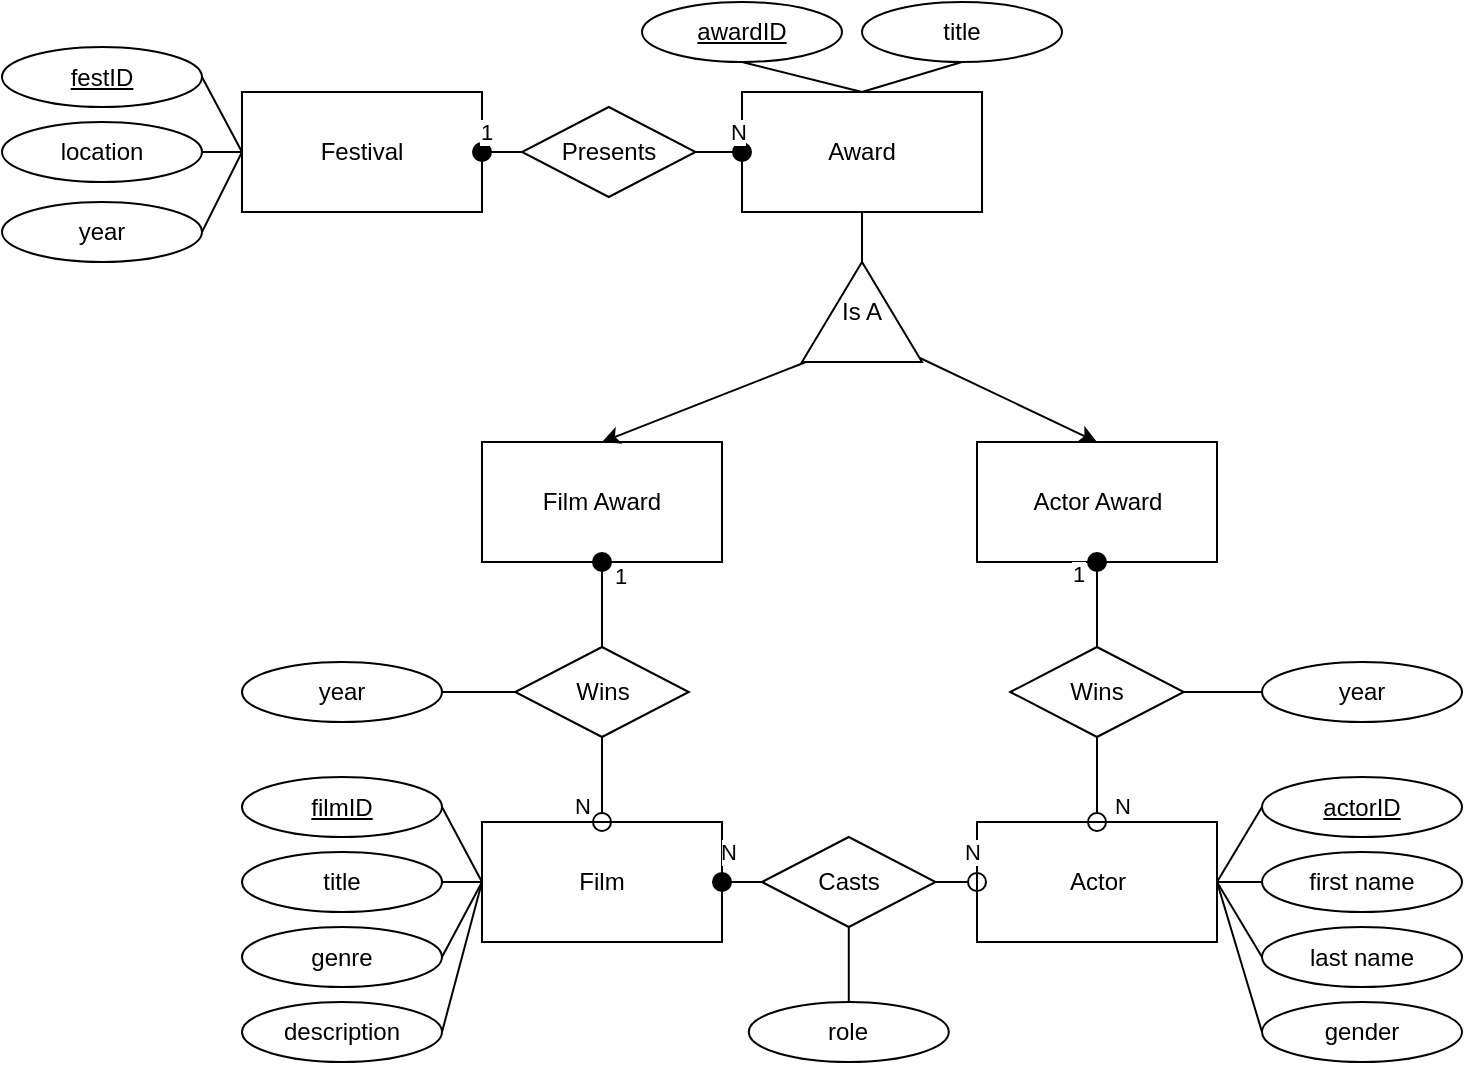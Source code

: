 <mxfile version="20.4.1" type="device"><diagram id="R2lEEEUBdFMjLlhIrx00" name="Page-1"><mxGraphModel dx="1422" dy="739" grid="1" gridSize="10" guides="1" tooltips="1" connect="1" arrows="1" fold="1" page="1" pageScale="1" pageWidth="850" pageHeight="1100" math="0" shadow="0" extFonts="Permanent Marker^https://fonts.googleapis.com/css?family=Permanent+Marker"><root><mxCell id="0"/><mxCell id="1" parent="0"/><mxCell id="ykqMxtBCQOKLzFngiA68-1" value="Festival" style="rounded=0;whiteSpace=wrap;html=1;" parent="1" vertex="1"><mxGeometry x="400" y="265" width="120" height="60" as="geometry"/></mxCell><mxCell id="ykqMxtBCQOKLzFngiA68-2" value="Award" style="rounded=0;whiteSpace=wrap;html=1;" parent="1" vertex="1"><mxGeometry x="650" y="265" width="120" height="60" as="geometry"/></mxCell><mxCell id="ykqMxtBCQOKLzFngiA68-3" value="Actor" style="rounded=0;whiteSpace=wrap;html=1;" parent="1" vertex="1"><mxGeometry x="767.5" y="630" width="120" height="60" as="geometry"/></mxCell><mxCell id="ykqMxtBCQOKLzFngiA68-4" value="Film" style="rounded=0;whiteSpace=wrap;html=1;" parent="1" vertex="1"><mxGeometry x="520" y="630" width="120" height="60" as="geometry"/></mxCell><mxCell id="ykqMxtBCQOKLzFngiA68-5" value="Presents" style="rhombus;whiteSpace=wrap;html=1;aspect=fixed;" parent="1" vertex="1"><mxGeometry x="540" y="272.5" width="86.79" height="45" as="geometry"/></mxCell><mxCell id="ykqMxtBCQOKLzFngiA68-7" value="Wins" style="rhombus;whiteSpace=wrap;html=1;aspect=fixed;" parent="1" vertex="1"><mxGeometry x="784.11" y="542.5" width="86.78" height="45" as="geometry"/></mxCell><mxCell id="ykqMxtBCQOKLzFngiA68-8" value="Casts" style="rhombus;whiteSpace=wrap;html=1;aspect=fixed;" parent="1" vertex="1"><mxGeometry x="660" y="637.5" width="86.79" height="45" as="geometry"/></mxCell><mxCell id="ykqMxtBCQOKLzFngiA68-9" value="1" style="endArrow=none;html=1;rounded=0;exitX=1;exitY=0.5;exitDx=0;exitDy=0;entryX=0;entryY=0.5;entryDx=0;entryDy=0;startArrow=oval;startFill=1;startSize=9;" parent="1" source="ykqMxtBCQOKLzFngiA68-1" target="ykqMxtBCQOKLzFngiA68-5" edge="1"><mxGeometry x="-0.833" y="10" width="50" height="50" relative="1" as="geometry"><mxPoint x="570" y="550" as="sourcePoint"/><mxPoint x="620" y="500" as="targetPoint"/><mxPoint as="offset"/></mxGeometry></mxCell><mxCell id="ykqMxtBCQOKLzFngiA68-10" value="N" style="endArrow=oval;html=1;rounded=0;exitX=1;exitY=0.5;exitDx=0;exitDy=0;entryX=0;entryY=0.5;entryDx=0;entryDy=0;startArrow=none;startFill=0;endFill=1;endSize=9;" parent="1" source="ykqMxtBCQOKLzFngiA68-5" target="ykqMxtBCQOKLzFngiA68-2" edge="1"><mxGeometry x="0.826" y="10" width="50" height="50" relative="1" as="geometry"><mxPoint x="290" y="440" as="sourcePoint"/><mxPoint x="410" y="440" as="targetPoint"/><mxPoint as="offset"/></mxGeometry></mxCell><mxCell id="ykqMxtBCQOKLzFngiA68-12" value="N" style="endArrow=none;html=1;rounded=0;entryX=0.5;entryY=1;entryDx=0;entryDy=0;endFill=0;startArrow=oval;startFill=0;endSize=6;startSize=9;exitX=0.5;exitY=0;exitDx=0;exitDy=0;" parent="1" source="ykqMxtBCQOKLzFngiA68-4" target="ykqMxtBCQOKLzFngiA68-16" edge="1"><mxGeometry x="-0.6" y="10" width="50" height="50" relative="1" as="geometry"><mxPoint x="580" y="620" as="sourcePoint"/><mxPoint x="700" y="570" as="targetPoint"/><mxPoint as="offset"/></mxGeometry></mxCell><mxCell id="ykqMxtBCQOKLzFngiA68-13" value="N" style="endArrow=none;html=1;rounded=0;exitX=0.5;exitY=0;exitDx=0;exitDy=0;entryX=0.5;entryY=1;entryDx=0;entryDy=0;startArrow=oval;startFill=0;startSize=9;" parent="1" source="ykqMxtBCQOKLzFngiA68-3" target="ykqMxtBCQOKLzFngiA68-7" edge="1"><mxGeometry x="-0.6" y="-12" width="50" height="50" relative="1" as="geometry"><mxPoint x="720" y="620" as="sourcePoint"/><mxPoint x="770" y="570" as="targetPoint"/><mxPoint as="offset"/></mxGeometry></mxCell><mxCell id="ykqMxtBCQOKLzFngiA68-14" value="N" style="endArrow=none;html=1;rounded=0;exitX=1;exitY=0.5;exitDx=0;exitDy=0;entryX=0;entryY=0.5;entryDx=0;entryDy=0;startArrow=oval;startFill=1;startSize=9;" parent="1" source="ykqMxtBCQOKLzFngiA68-4" target="ykqMxtBCQOKLzFngiA68-8" edge="1"><mxGeometry x="-0.758" y="15" width="50" height="50" relative="1" as="geometry"><mxPoint x="700" y="610" as="sourcePoint"/><mxPoint x="750" y="560" as="targetPoint"/><mxPoint as="offset"/></mxGeometry></mxCell><mxCell id="ykqMxtBCQOKLzFngiA68-15" value="N" style="endArrow=oval;html=1;rounded=0;exitX=1;exitY=0.5;exitDx=0;exitDy=0;entryX=0;entryY=0.5;entryDx=0;entryDy=0;endFill=0;endSize=9;" parent="1" source="ykqMxtBCQOKLzFngiA68-8" target="ykqMxtBCQOKLzFngiA68-3" edge="1"><mxGeometry x="0.758" y="15" width="50" height="50" relative="1" as="geometry"><mxPoint x="700" y="610" as="sourcePoint"/><mxPoint x="750" y="560" as="targetPoint"/><mxPoint as="offset"/></mxGeometry></mxCell><mxCell id="ykqMxtBCQOKLzFngiA68-16" value="Wins" style="rhombus;whiteSpace=wrap;html=1;aspect=fixed;" parent="1" vertex="1"><mxGeometry x="536.6" y="542.5" width="86.8" height="45" as="geometry"/></mxCell><mxCell id="ykqMxtBCQOKLzFngiA68-18" value="&lt;u&gt;festID&lt;/u&gt;" style="ellipse;whiteSpace=wrap;html=1;" parent="1" vertex="1"><mxGeometry x="280" y="242.5" width="100" height="30" as="geometry"/></mxCell><mxCell id="ykqMxtBCQOKLzFngiA68-19" value="location" style="ellipse;whiteSpace=wrap;html=1;" parent="1" vertex="1"><mxGeometry x="280" y="280" width="100" height="30" as="geometry"/></mxCell><mxCell id="ykqMxtBCQOKLzFngiA68-20" value="year" style="ellipse;whiteSpace=wrap;html=1;" parent="1" vertex="1"><mxGeometry x="280" y="320" width="100" height="30" as="geometry"/></mxCell><mxCell id="ykqMxtBCQOKLzFngiA68-22" value="&lt;u&gt;awardID&lt;/u&gt;" style="ellipse;whiteSpace=wrap;html=1;" parent="1" vertex="1"><mxGeometry x="600" y="220" width="100" height="30" as="geometry"/></mxCell><mxCell id="ykqMxtBCQOKLzFngiA68-23" value="title" style="ellipse;whiteSpace=wrap;html=1;" parent="1" vertex="1"><mxGeometry x="710" y="220" width="100" height="30" as="geometry"/></mxCell><mxCell id="ykqMxtBCQOKLzFngiA68-25" value="year" style="ellipse;whiteSpace=wrap;html=1;" parent="1" vertex="1"><mxGeometry x="400" y="550" width="100" height="30" as="geometry"/></mxCell><mxCell id="ykqMxtBCQOKLzFngiA68-28" value="year" style="ellipse;whiteSpace=wrap;html=1;" parent="1" vertex="1"><mxGeometry x="910" y="550" width="100" height="30" as="geometry"/></mxCell><mxCell id="ykqMxtBCQOKLzFngiA68-29" value="&lt;u&gt;filmID&lt;/u&gt;" style="ellipse;whiteSpace=wrap;html=1;" parent="1" vertex="1"><mxGeometry x="400" y="607.5" width="100" height="30" as="geometry"/></mxCell><mxCell id="ykqMxtBCQOKLzFngiA68-30" value="title" style="ellipse;whiteSpace=wrap;html=1;" parent="1" vertex="1"><mxGeometry x="400" y="645" width="100" height="30" as="geometry"/></mxCell><mxCell id="ykqMxtBCQOKLzFngiA68-31" value="genre" style="ellipse;whiteSpace=wrap;html=1;" parent="1" vertex="1"><mxGeometry x="400" y="682.5" width="100" height="30" as="geometry"/></mxCell><mxCell id="ykqMxtBCQOKLzFngiA68-32" value="description" style="ellipse;whiteSpace=wrap;html=1;" parent="1" vertex="1"><mxGeometry x="400" y="720" width="100" height="30" as="geometry"/></mxCell><mxCell id="ykqMxtBCQOKLzFngiA68-33" value="&lt;u&gt;actorID&lt;/u&gt;" style="ellipse;whiteSpace=wrap;html=1;" parent="1" vertex="1"><mxGeometry x="910" y="607.5" width="100" height="30" as="geometry"/></mxCell><mxCell id="ykqMxtBCQOKLzFngiA68-34" value="first name" style="ellipse;whiteSpace=wrap;html=1;" parent="1" vertex="1"><mxGeometry x="910" y="645" width="100" height="30" as="geometry"/></mxCell><mxCell id="ykqMxtBCQOKLzFngiA68-35" value="last name" style="ellipse;whiteSpace=wrap;html=1;" parent="1" vertex="1"><mxGeometry x="910" y="682.5" width="100" height="30" as="geometry"/></mxCell><mxCell id="ykqMxtBCQOKLzFngiA68-36" value="gender" style="ellipse;whiteSpace=wrap;html=1;" parent="1" vertex="1"><mxGeometry x="910" y="720" width="100" height="30" as="geometry"/></mxCell><mxCell id="ykqMxtBCQOKLzFngiA68-37" value="" style="endArrow=none;html=1;rounded=0;entryX=1;entryY=0.5;entryDx=0;entryDy=0;exitX=0;exitY=0.5;exitDx=0;exitDy=0;" parent="1" source="ykqMxtBCQOKLzFngiA68-1" target="ykqMxtBCQOKLzFngiA68-18" edge="1"><mxGeometry width="50" height="50" relative="1" as="geometry"><mxPoint x="230" y="420" as="sourcePoint"/><mxPoint x="280" y="370" as="targetPoint"/></mxGeometry></mxCell><mxCell id="ykqMxtBCQOKLzFngiA68-38" value="" style="endArrow=none;html=1;rounded=0;entryX=1;entryY=0.5;entryDx=0;entryDy=0;exitX=0;exitY=0.5;exitDx=0;exitDy=0;" parent="1" source="ykqMxtBCQOKLzFngiA68-1" target="ykqMxtBCQOKLzFngiA68-19" edge="1"><mxGeometry width="50" height="50" relative="1" as="geometry"><mxPoint x="170" y="440" as="sourcePoint"/><mxPoint x="120" y="385" as="targetPoint"/></mxGeometry></mxCell><mxCell id="ykqMxtBCQOKLzFngiA68-39" value="" style="endArrow=none;html=1;rounded=0;entryX=1;entryY=0.5;entryDx=0;entryDy=0;exitX=0;exitY=0.5;exitDx=0;exitDy=0;" parent="1" source="ykqMxtBCQOKLzFngiA68-1" target="ykqMxtBCQOKLzFngiA68-20" edge="1"><mxGeometry width="50" height="50" relative="1" as="geometry"><mxPoint x="170" y="440" as="sourcePoint"/><mxPoint x="120" y="440" as="targetPoint"/></mxGeometry></mxCell><mxCell id="ykqMxtBCQOKLzFngiA68-40" value="" style="endArrow=none;html=1;rounded=0;entryX=0.5;entryY=1;entryDx=0;entryDy=0;exitX=0.5;exitY=0;exitDx=0;exitDy=0;" parent="1" source="ykqMxtBCQOKLzFngiA68-2" target="ykqMxtBCQOKLzFngiA68-22" edge="1"><mxGeometry width="50" height="50" relative="1" as="geometry"><mxPoint x="530" y="420" as="sourcePoint"/><mxPoint x="580" y="370" as="targetPoint"/></mxGeometry></mxCell><mxCell id="ykqMxtBCQOKLzFngiA68-41" value="" style="endArrow=none;html=1;rounded=0;entryX=0.5;entryY=1;entryDx=0;entryDy=0;exitX=0.5;exitY=0;exitDx=0;exitDy=0;" parent="1" source="ykqMxtBCQOKLzFngiA68-2" target="ykqMxtBCQOKLzFngiA68-23" edge="1"><mxGeometry width="50" height="50" relative="1" as="geometry"><mxPoint x="780" y="420" as="sourcePoint"/><mxPoint x="830" y="370" as="targetPoint"/></mxGeometry></mxCell><mxCell id="ykqMxtBCQOKLzFngiA68-42" value="" style="endArrow=none;html=1;rounded=0;exitX=1;exitY=0.5;exitDx=0;exitDy=0;entryX=0;entryY=0.5;entryDx=0;entryDy=0;" parent="1" source="ykqMxtBCQOKLzFngiA68-7" target="ykqMxtBCQOKLzFngiA68-28" edge="1"><mxGeometry width="50" height="50" relative="1" as="geometry"><mxPoint x="780" y="420" as="sourcePoint"/><mxPoint x="830" y="370" as="targetPoint"/></mxGeometry></mxCell><mxCell id="ykqMxtBCQOKLzFngiA68-43" value="" style="endArrow=none;html=1;rounded=0;exitX=0;exitY=0.5;exitDx=0;exitDy=0;entryX=1;entryY=0.5;entryDx=0;entryDy=0;" parent="1" source="ykqMxtBCQOKLzFngiA68-16" target="ykqMxtBCQOKLzFngiA68-25" edge="1"><mxGeometry width="50" height="50" relative="1" as="geometry"><mxPoint x="640" y="420" as="sourcePoint"/><mxPoint x="690" y="370" as="targetPoint"/></mxGeometry></mxCell><mxCell id="ykqMxtBCQOKLzFngiA68-44" value="" style="endArrow=none;html=1;rounded=0;exitX=0;exitY=0.5;exitDx=0;exitDy=0;entryX=1;entryY=0.5;entryDx=0;entryDy=0;" parent="1" source="ykqMxtBCQOKLzFngiA68-4" target="ykqMxtBCQOKLzFngiA68-29" edge="1"><mxGeometry width="50" height="50" relative="1" as="geometry"><mxPoint x="640" y="420" as="sourcePoint"/><mxPoint x="690" y="370" as="targetPoint"/></mxGeometry></mxCell><mxCell id="ykqMxtBCQOKLzFngiA68-45" value="" style="endArrow=none;html=1;rounded=0;entryX=1;entryY=0.5;entryDx=0;entryDy=0;exitX=0;exitY=0.5;exitDx=0;exitDy=0;" parent="1" source="ykqMxtBCQOKLzFngiA68-4" target="ykqMxtBCQOKLzFngiA68-30" edge="1"><mxGeometry width="50" height="50" relative="1" as="geometry"><mxPoint x="440" y="710" as="sourcePoint"/><mxPoint x="420" y="700" as="targetPoint"/></mxGeometry></mxCell><mxCell id="ykqMxtBCQOKLzFngiA68-46" value="" style="endArrow=none;html=1;rounded=0;exitX=0;exitY=0.5;exitDx=0;exitDy=0;entryX=1;entryY=0.5;entryDx=0;entryDy=0;" parent="1" source="ykqMxtBCQOKLzFngiA68-4" target="ykqMxtBCQOKLzFngiA68-31" edge="1"><mxGeometry width="50" height="50" relative="1" as="geometry"><mxPoint x="460" y="725" as="sourcePoint"/><mxPoint x="430" y="710" as="targetPoint"/></mxGeometry></mxCell><mxCell id="ykqMxtBCQOKLzFngiA68-48" value="" style="endArrow=none;html=1;rounded=0;exitX=0;exitY=0.5;exitDx=0;exitDy=0;entryX=1;entryY=0.5;entryDx=0;entryDy=0;" parent="1" source="ykqMxtBCQOKLzFngiA68-4" target="ykqMxtBCQOKLzFngiA68-32" edge="1"><mxGeometry width="50" height="50" relative="1" as="geometry"><mxPoint x="450" y="715" as="sourcePoint"/><mxPoint x="420" y="795" as="targetPoint"/></mxGeometry></mxCell><mxCell id="ykqMxtBCQOKLzFngiA68-49" value="" style="endArrow=none;html=1;rounded=0;exitX=1;exitY=0.5;exitDx=0;exitDy=0;entryX=0;entryY=0.5;entryDx=0;entryDy=0;" parent="1" source="ykqMxtBCQOKLzFngiA68-3" target="ykqMxtBCQOKLzFngiA68-33" edge="1"><mxGeometry width="50" height="50" relative="1" as="geometry"><mxPoint x="940" y="420" as="sourcePoint"/><mxPoint x="990" y="370" as="targetPoint"/></mxGeometry></mxCell><mxCell id="ykqMxtBCQOKLzFngiA68-50" value="" style="endArrow=none;html=1;rounded=0;exitX=1;exitY=0.5;exitDx=0;exitDy=0;entryX=0;entryY=0.5;entryDx=0;entryDy=0;" parent="1" source="ykqMxtBCQOKLzFngiA68-3" target="ykqMxtBCQOKLzFngiA68-34" edge="1"><mxGeometry width="50" height="50" relative="1" as="geometry"><mxPoint x="987.5" y="715" as="sourcePoint"/><mxPoint x="1020" y="700" as="targetPoint"/></mxGeometry></mxCell><mxCell id="ykqMxtBCQOKLzFngiA68-51" value="" style="endArrow=none;html=1;rounded=0;exitX=1;exitY=0.5;exitDx=0;exitDy=0;entryX=0;entryY=0.5;entryDx=0;entryDy=0;" parent="1" source="ykqMxtBCQOKLzFngiA68-3" target="ykqMxtBCQOKLzFngiA68-35" edge="1"><mxGeometry width="50" height="50" relative="1" as="geometry"><mxPoint x="987.5" y="715" as="sourcePoint"/><mxPoint x="1020" y="745" as="targetPoint"/></mxGeometry></mxCell><mxCell id="ykqMxtBCQOKLzFngiA68-54" value="Film Award" style="rounded=0;whiteSpace=wrap;html=1;" parent="1" vertex="1"><mxGeometry x="520" y="440" width="120" height="60" as="geometry"/></mxCell><mxCell id="ykqMxtBCQOKLzFngiA68-52" value="" style="endArrow=none;html=1;rounded=0;exitX=1;exitY=0.5;exitDx=0;exitDy=0;entryX=0;entryY=0.5;entryDx=0;entryDy=0;" parent="1" source="ykqMxtBCQOKLzFngiA68-3" target="ykqMxtBCQOKLzFngiA68-36" edge="1"><mxGeometry width="50" height="50" relative="1" as="geometry"><mxPoint x="987.5" y="715" as="sourcePoint"/><mxPoint x="1020" y="795" as="targetPoint"/></mxGeometry></mxCell><mxCell id="ykqMxtBCQOKLzFngiA68-55" value="Actor Award" style="rounded=0;whiteSpace=wrap;html=1;" parent="1" vertex="1"><mxGeometry x="767.5" y="440" width="120" height="60" as="geometry"/></mxCell><mxCell id="ykqMxtBCQOKLzFngiA68-56" value="" style="endArrow=classic;html=1;rounded=0;entryX=0.5;entryY=0;entryDx=0;entryDy=0;exitX=0;exitY=0.033;exitDx=0;exitDy=0;exitPerimeter=0;" parent="1" source="n8vGUnM4H-vdCXlihCjs-3" target="ykqMxtBCQOKLzFngiA68-54" edge="1"><mxGeometry width="50" height="50" relative="1" as="geometry"><mxPoint x="670" y="490" as="sourcePoint"/><mxPoint x="700" y="510" as="targetPoint"/></mxGeometry></mxCell><mxCell id="ykqMxtBCQOKLzFngiA68-57" value="" style="endArrow=classic;html=1;rounded=0;entryX=0.5;entryY=0;entryDx=0;entryDy=0;exitX=0.04;exitY=0.983;exitDx=0;exitDy=0;exitPerimeter=0;" parent="1" source="n8vGUnM4H-vdCXlihCjs-3" target="ykqMxtBCQOKLzFngiA68-55" edge="1"><mxGeometry width="50" height="50" relative="1" as="geometry"><mxPoint x="990" y="360" as="sourcePoint"/><mxPoint x="510" y="415" as="targetPoint"/></mxGeometry></mxCell><mxCell id="ykqMxtBCQOKLzFngiA68-17" value="1" style="endArrow=oval;html=1;rounded=0;exitX=0.5;exitY=0;exitDx=0;exitDy=0;entryX=0.5;entryY=1;entryDx=0;entryDy=0;startArrow=none;startFill=0;endFill=1;strokeWidth=1;endSize=9;" parent="1" source="ykqMxtBCQOKLzFngiA68-16" target="ykqMxtBCQOKLzFngiA68-54" edge="1"><mxGeometry x="0.686" y="-9" width="50" height="50" relative="1" as="geometry"><mxPoint x="927.5" y="540" as="sourcePoint"/><mxPoint x="570" y="470" as="targetPoint"/><mxPoint as="offset"/></mxGeometry></mxCell><mxCell id="ykqMxtBCQOKLzFngiA68-11" value="1" style="endArrow=oval;html=1;rounded=0;exitX=0.5;exitY=0;exitDx=0;exitDy=0;entryX=0.5;entryY=1;entryDx=0;entryDy=0;startArrow=none;startFill=0;endFill=1;endSize=9;" parent="1" source="ykqMxtBCQOKLzFngiA68-7" target="ykqMxtBCQOKLzFngiA68-55" edge="1"><mxGeometry x="0.714" y="10" width="50" height="50" relative="1" as="geometry"><mxPoint x="650" y="510" as="sourcePoint"/><mxPoint x="870" y="440" as="targetPoint"/><mxPoint as="offset"/></mxGeometry></mxCell><mxCell id="n8vGUnM4H-vdCXlihCjs-2" value="" style="endArrow=none;html=1;rounded=0;entryX=0.5;entryY=1;entryDx=0;entryDy=0;exitX=1;exitY=0.5;exitDx=0;exitDy=0;" edge="1" parent="1" source="n8vGUnM4H-vdCXlihCjs-3" target="ykqMxtBCQOKLzFngiA68-2"><mxGeometry width="50" height="50" relative="1" as="geometry"><mxPoint x="710" y="350" as="sourcePoint"/><mxPoint x="690" y="450" as="targetPoint"/></mxGeometry></mxCell><mxCell id="n8vGUnM4H-vdCXlihCjs-3" value="Is A" style="triangle;whiteSpace=wrap;html=1;rotation=0;flipV=0;flipH=0;direction=north;" vertex="1" parent="1"><mxGeometry x="680" y="350" width="60" height="50" as="geometry"/></mxCell><mxCell id="n8vGUnM4H-vdCXlihCjs-5" value="role" style="ellipse;whiteSpace=wrap;html=1;" vertex="1" parent="1"><mxGeometry x="653.4" y="720" width="100" height="30" as="geometry"/></mxCell><mxCell id="n8vGUnM4H-vdCXlihCjs-7" value="" style="endArrow=none;html=1;rounded=0;entryX=0.5;entryY=1;entryDx=0;entryDy=0;exitX=0.5;exitY=0;exitDx=0;exitDy=0;" edge="1" parent="1" source="n8vGUnM4H-vdCXlihCjs-5" target="ykqMxtBCQOKLzFngiA68-8"><mxGeometry width="50" height="50" relative="1" as="geometry"><mxPoint x="640" y="630" as="sourcePoint"/><mxPoint x="690" y="580" as="targetPoint"/></mxGeometry></mxCell></root></mxGraphModel></diagram></mxfile>